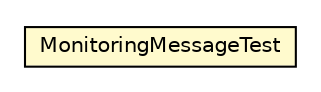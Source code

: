 #!/usr/local/bin/dot
#
# Class diagram 
# Generated by UMLGraph version 5.1 (http://www.umlgraph.org/)
#

digraph G {
	edge [fontname="Helvetica",fontsize=10,labelfontname="Helvetica",labelfontsize=10];
	node [fontname="Helvetica",fontsize=10,shape=plaintext];
	nodesep=0.25;
	ranksep=0.5;
	// net.sereneproject.collector.dto.MonitoringMessageTest
	c37 [label=<<table title="net.sereneproject.collector.dto.MonitoringMessageTest" border="0" cellborder="1" cellspacing="0" cellpadding="2" port="p" bgcolor="lemonChiffon" href="./MonitoringMessageTest.html">
		<tr><td><table border="0" cellspacing="0" cellpadding="1">
<tr><td align="center" balign="center"> MonitoringMessageTest </td></tr>
		</table></td></tr>
		</table>>, fontname="Helvetica", fontcolor="black", fontsize=10.0];
}

